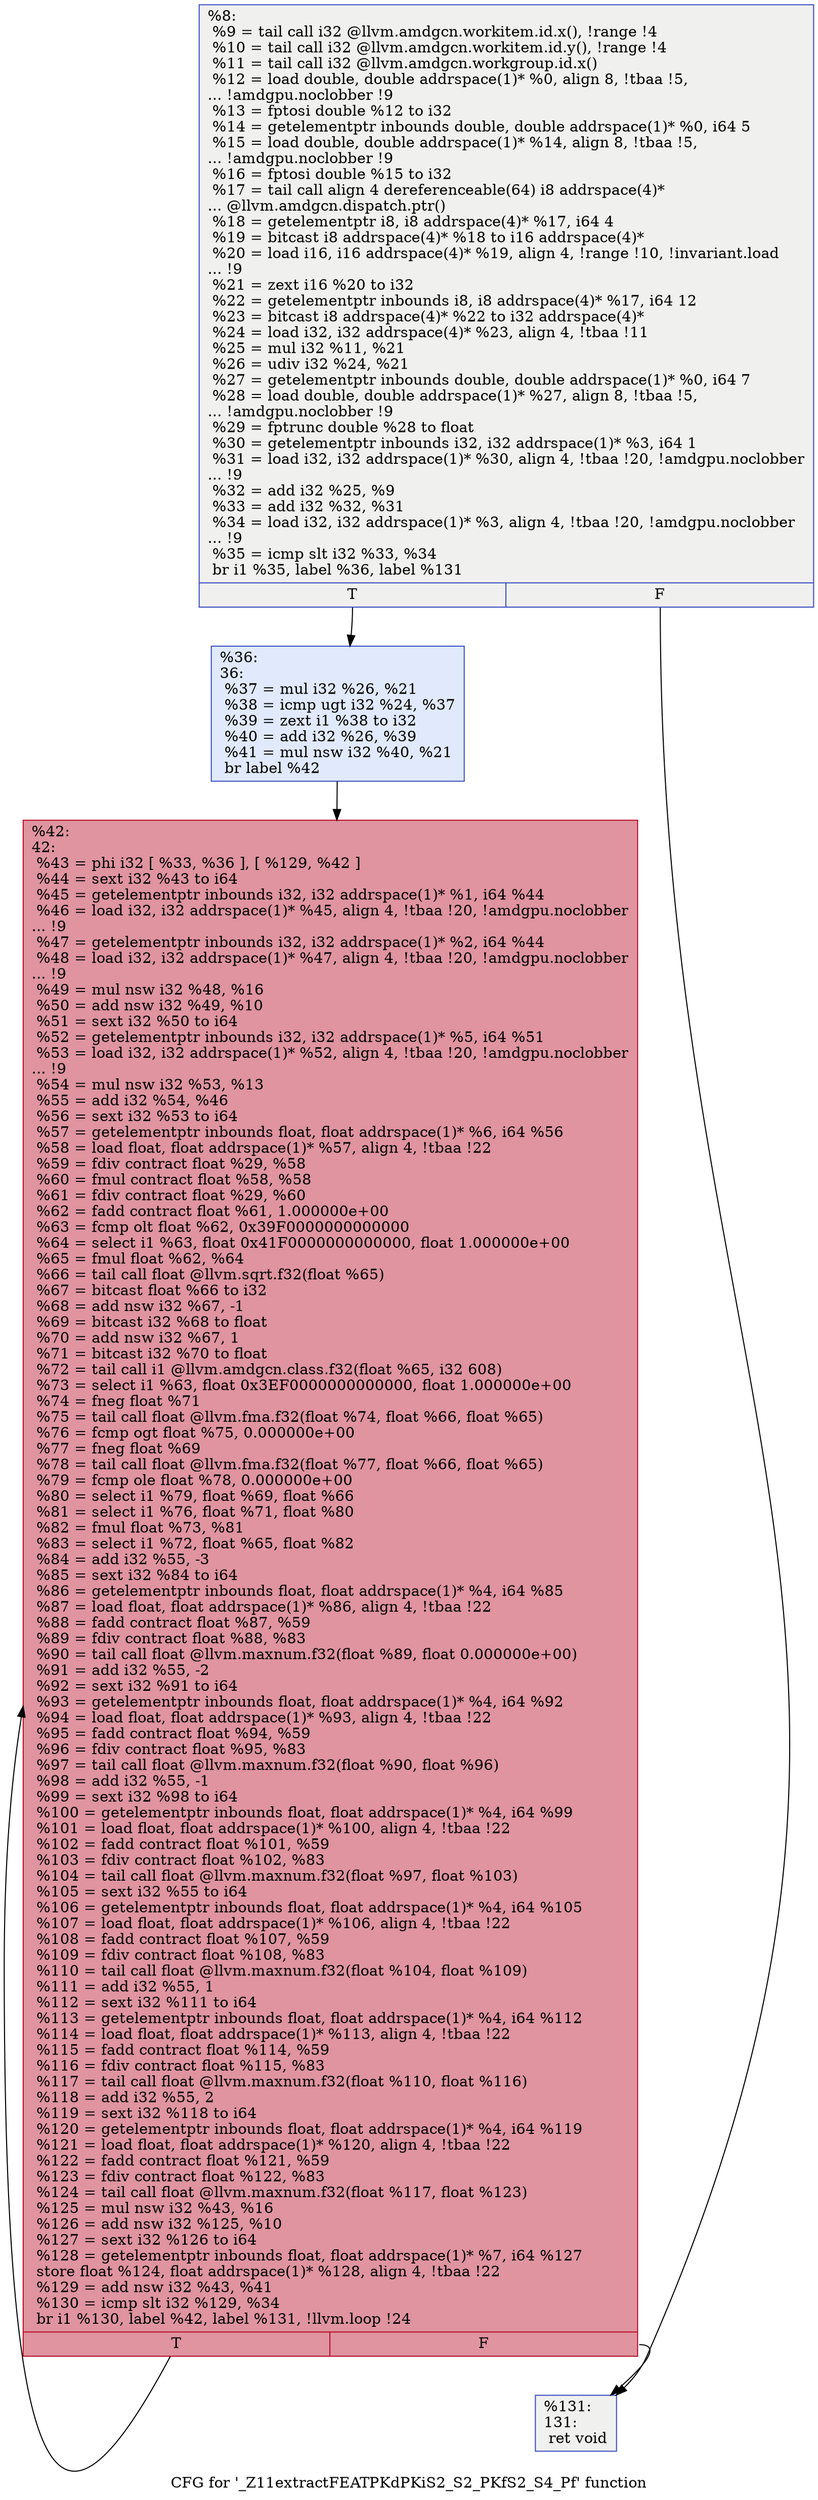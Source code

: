 digraph "CFG for '_Z11extractFEATPKdPKiS2_S2_PKfS2_S4_Pf' function" {
	label="CFG for '_Z11extractFEATPKdPKiS2_S2_PKfS2_S4_Pf' function";

	Node0x486cb80 [shape=record,color="#3d50c3ff", style=filled, fillcolor="#dedcdb70",label="{%8:\l  %9 = tail call i32 @llvm.amdgcn.workitem.id.x(), !range !4\l  %10 = tail call i32 @llvm.amdgcn.workitem.id.y(), !range !4\l  %11 = tail call i32 @llvm.amdgcn.workgroup.id.x()\l  %12 = load double, double addrspace(1)* %0, align 8, !tbaa !5,\l... !amdgpu.noclobber !9\l  %13 = fptosi double %12 to i32\l  %14 = getelementptr inbounds double, double addrspace(1)* %0, i64 5\l  %15 = load double, double addrspace(1)* %14, align 8, !tbaa !5,\l... !amdgpu.noclobber !9\l  %16 = fptosi double %15 to i32\l  %17 = tail call align 4 dereferenceable(64) i8 addrspace(4)*\l... @llvm.amdgcn.dispatch.ptr()\l  %18 = getelementptr i8, i8 addrspace(4)* %17, i64 4\l  %19 = bitcast i8 addrspace(4)* %18 to i16 addrspace(4)*\l  %20 = load i16, i16 addrspace(4)* %19, align 4, !range !10, !invariant.load\l... !9\l  %21 = zext i16 %20 to i32\l  %22 = getelementptr inbounds i8, i8 addrspace(4)* %17, i64 12\l  %23 = bitcast i8 addrspace(4)* %22 to i32 addrspace(4)*\l  %24 = load i32, i32 addrspace(4)* %23, align 4, !tbaa !11\l  %25 = mul i32 %11, %21\l  %26 = udiv i32 %24, %21\l  %27 = getelementptr inbounds double, double addrspace(1)* %0, i64 7\l  %28 = load double, double addrspace(1)* %27, align 8, !tbaa !5,\l... !amdgpu.noclobber !9\l  %29 = fptrunc double %28 to float\l  %30 = getelementptr inbounds i32, i32 addrspace(1)* %3, i64 1\l  %31 = load i32, i32 addrspace(1)* %30, align 4, !tbaa !20, !amdgpu.noclobber\l... !9\l  %32 = add i32 %25, %9\l  %33 = add i32 %32, %31\l  %34 = load i32, i32 addrspace(1)* %3, align 4, !tbaa !20, !amdgpu.noclobber\l... !9\l  %35 = icmp slt i32 %33, %34\l  br i1 %35, label %36, label %131\l|{<s0>T|<s1>F}}"];
	Node0x486cb80:s0 -> Node0x4871470;
	Node0x486cb80:s1 -> Node0x4871500;
	Node0x4871470 [shape=record,color="#3d50c3ff", style=filled, fillcolor="#b9d0f970",label="{%36:\l36:                                               \l  %37 = mul i32 %26, %21\l  %38 = icmp ugt i32 %24, %37\l  %39 = zext i1 %38 to i32\l  %40 = add i32 %26, %39\l  %41 = mul nsw i32 %40, %21\l  br label %42\l}"];
	Node0x4871470 -> Node0x48718f0;
	Node0x48718f0 [shape=record,color="#b70d28ff", style=filled, fillcolor="#b70d2870",label="{%42:\l42:                                               \l  %43 = phi i32 [ %33, %36 ], [ %129, %42 ]\l  %44 = sext i32 %43 to i64\l  %45 = getelementptr inbounds i32, i32 addrspace(1)* %1, i64 %44\l  %46 = load i32, i32 addrspace(1)* %45, align 4, !tbaa !20, !amdgpu.noclobber\l... !9\l  %47 = getelementptr inbounds i32, i32 addrspace(1)* %2, i64 %44\l  %48 = load i32, i32 addrspace(1)* %47, align 4, !tbaa !20, !amdgpu.noclobber\l... !9\l  %49 = mul nsw i32 %48, %16\l  %50 = add nsw i32 %49, %10\l  %51 = sext i32 %50 to i64\l  %52 = getelementptr inbounds i32, i32 addrspace(1)* %5, i64 %51\l  %53 = load i32, i32 addrspace(1)* %52, align 4, !tbaa !20, !amdgpu.noclobber\l... !9\l  %54 = mul nsw i32 %53, %13\l  %55 = add i32 %54, %46\l  %56 = sext i32 %53 to i64\l  %57 = getelementptr inbounds float, float addrspace(1)* %6, i64 %56\l  %58 = load float, float addrspace(1)* %57, align 4, !tbaa !22\l  %59 = fdiv contract float %29, %58\l  %60 = fmul contract float %58, %58\l  %61 = fdiv contract float %29, %60\l  %62 = fadd contract float %61, 1.000000e+00\l  %63 = fcmp olt float %62, 0x39F0000000000000\l  %64 = select i1 %63, float 0x41F0000000000000, float 1.000000e+00\l  %65 = fmul float %62, %64\l  %66 = tail call float @llvm.sqrt.f32(float %65)\l  %67 = bitcast float %66 to i32\l  %68 = add nsw i32 %67, -1\l  %69 = bitcast i32 %68 to float\l  %70 = add nsw i32 %67, 1\l  %71 = bitcast i32 %70 to float\l  %72 = tail call i1 @llvm.amdgcn.class.f32(float %65, i32 608)\l  %73 = select i1 %63, float 0x3EF0000000000000, float 1.000000e+00\l  %74 = fneg float %71\l  %75 = tail call float @llvm.fma.f32(float %74, float %66, float %65)\l  %76 = fcmp ogt float %75, 0.000000e+00\l  %77 = fneg float %69\l  %78 = tail call float @llvm.fma.f32(float %77, float %66, float %65)\l  %79 = fcmp ole float %78, 0.000000e+00\l  %80 = select i1 %79, float %69, float %66\l  %81 = select i1 %76, float %71, float %80\l  %82 = fmul float %73, %81\l  %83 = select i1 %72, float %65, float %82\l  %84 = add i32 %55, -3\l  %85 = sext i32 %84 to i64\l  %86 = getelementptr inbounds float, float addrspace(1)* %4, i64 %85\l  %87 = load float, float addrspace(1)* %86, align 4, !tbaa !22\l  %88 = fadd contract float %87, %59\l  %89 = fdiv contract float %88, %83\l  %90 = tail call float @llvm.maxnum.f32(float %89, float 0.000000e+00)\l  %91 = add i32 %55, -2\l  %92 = sext i32 %91 to i64\l  %93 = getelementptr inbounds float, float addrspace(1)* %4, i64 %92\l  %94 = load float, float addrspace(1)* %93, align 4, !tbaa !22\l  %95 = fadd contract float %94, %59\l  %96 = fdiv contract float %95, %83\l  %97 = tail call float @llvm.maxnum.f32(float %90, float %96)\l  %98 = add i32 %55, -1\l  %99 = sext i32 %98 to i64\l  %100 = getelementptr inbounds float, float addrspace(1)* %4, i64 %99\l  %101 = load float, float addrspace(1)* %100, align 4, !tbaa !22\l  %102 = fadd contract float %101, %59\l  %103 = fdiv contract float %102, %83\l  %104 = tail call float @llvm.maxnum.f32(float %97, float %103)\l  %105 = sext i32 %55 to i64\l  %106 = getelementptr inbounds float, float addrspace(1)* %4, i64 %105\l  %107 = load float, float addrspace(1)* %106, align 4, !tbaa !22\l  %108 = fadd contract float %107, %59\l  %109 = fdiv contract float %108, %83\l  %110 = tail call float @llvm.maxnum.f32(float %104, float %109)\l  %111 = add i32 %55, 1\l  %112 = sext i32 %111 to i64\l  %113 = getelementptr inbounds float, float addrspace(1)* %4, i64 %112\l  %114 = load float, float addrspace(1)* %113, align 4, !tbaa !22\l  %115 = fadd contract float %114, %59\l  %116 = fdiv contract float %115, %83\l  %117 = tail call float @llvm.maxnum.f32(float %110, float %116)\l  %118 = add i32 %55, 2\l  %119 = sext i32 %118 to i64\l  %120 = getelementptr inbounds float, float addrspace(1)* %4, i64 %119\l  %121 = load float, float addrspace(1)* %120, align 4, !tbaa !22\l  %122 = fadd contract float %121, %59\l  %123 = fdiv contract float %122, %83\l  %124 = tail call float @llvm.maxnum.f32(float %117, float %123)\l  %125 = mul nsw i32 %43, %16\l  %126 = add nsw i32 %125, %10\l  %127 = sext i32 %126 to i64\l  %128 = getelementptr inbounds float, float addrspace(1)* %7, i64 %127\l  store float %124, float addrspace(1)* %128, align 4, !tbaa !22\l  %129 = add nsw i32 %43, %41\l  %130 = icmp slt i32 %129, %34\l  br i1 %130, label %42, label %131, !llvm.loop !24\l|{<s0>T|<s1>F}}"];
	Node0x48718f0:s0 -> Node0x48718f0;
	Node0x48718f0:s1 -> Node0x4871500;
	Node0x4871500 [shape=record,color="#3d50c3ff", style=filled, fillcolor="#dedcdb70",label="{%131:\l131:                                              \l  ret void\l}"];
}
